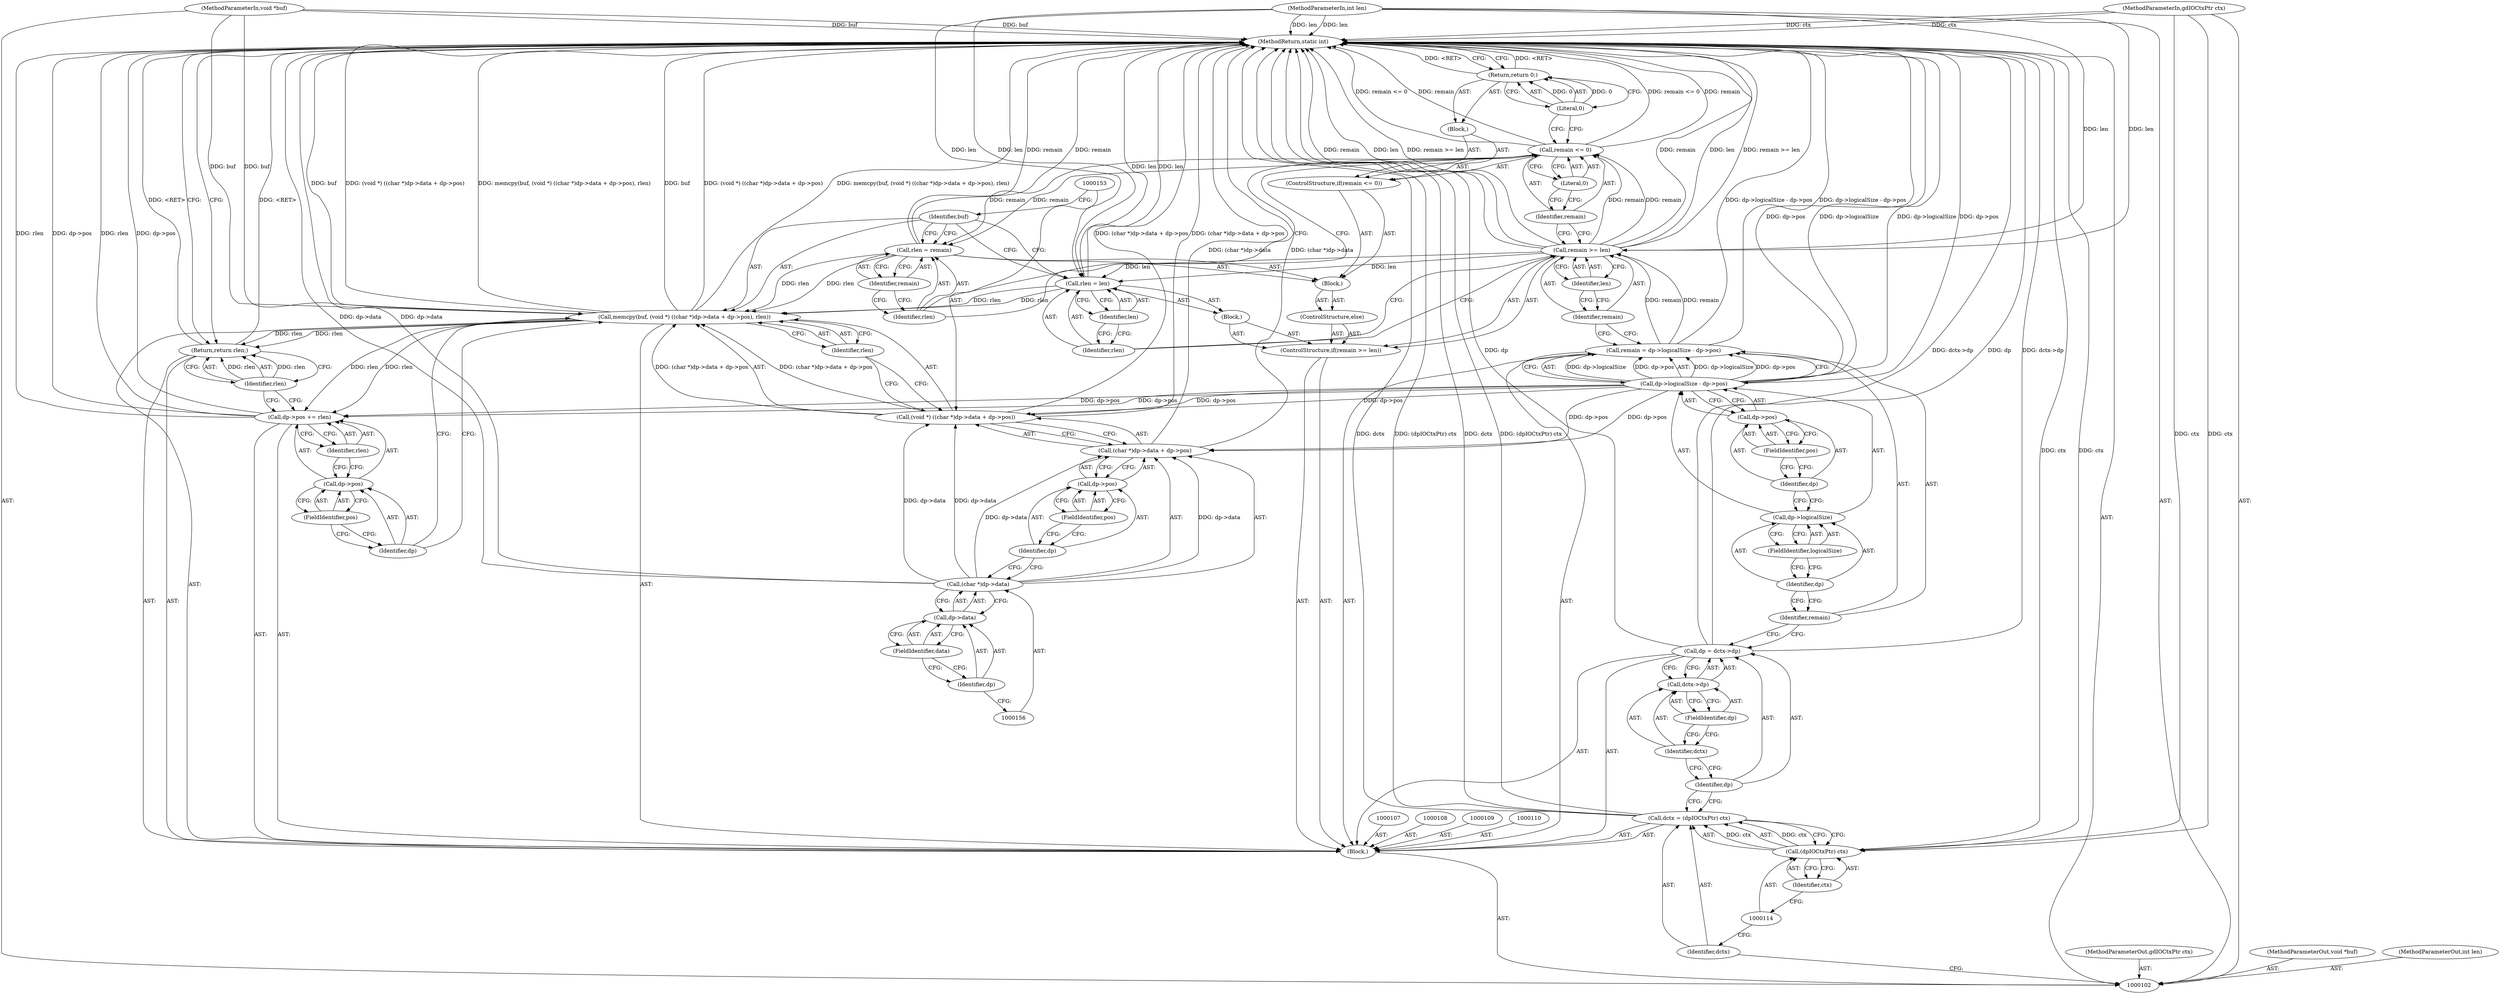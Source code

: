 digraph "0_libgd_53110871935244816bbb9d131da0bccff734bfe9" {
"1000171" [label="(MethodReturn,static int)"];
"1000103" [label="(MethodParameterIn,gdIOCtxPtr ctx)"];
"1000226" [label="(MethodParameterOut,gdIOCtxPtr ctx)"];
"1000104" [label="(MethodParameterIn,void *buf)"];
"1000227" [label="(MethodParameterOut,void *buf)"];
"1000105" [label="(MethodParameterIn,int len)"];
"1000228" [label="(MethodParameterOut,int len)"];
"1000121" [label="(Call,remain = dp->logicalSize - dp->pos)"];
"1000122" [label="(Identifier,remain)"];
"1000123" [label="(Call,dp->logicalSize - dp->pos)"];
"1000124" [label="(Call,dp->logicalSize)"];
"1000125" [label="(Identifier,dp)"];
"1000126" [label="(FieldIdentifier,logicalSize)"];
"1000127" [label="(Call,dp->pos)"];
"1000128" [label="(Identifier,dp)"];
"1000129" [label="(FieldIdentifier,pos)"];
"1000133" [label="(Identifier,len)"];
"1000130" [label="(ControlStructure,if(remain >= len))"];
"1000134" [label="(Block,)"];
"1000131" [label="(Call,remain >= len)"];
"1000132" [label="(Identifier,remain)"];
"1000137" [label="(Identifier,len)"];
"1000135" [label="(Call,rlen = len)"];
"1000136" [label="(Identifier,rlen)"];
"1000138" [label="(ControlStructure,else)"];
"1000139" [label="(Block,)"];
"1000143" [label="(Literal,0)"];
"1000144" [label="(Block,)"];
"1000140" [label="(ControlStructure,if(remain <= 0))"];
"1000141" [label="(Call,remain <= 0)"];
"1000142" [label="(Identifier,remain)"];
"1000146" [label="(Literal,0)"];
"1000145" [label="(Return,return 0;)"];
"1000106" [label="(Block,)"];
"1000147" [label="(Call,rlen = remain)"];
"1000148" [label="(Identifier,rlen)"];
"1000149" [label="(Identifier,remain)"];
"1000150" [label="(Call,memcpy(buf, (void *) ((char *)dp->data + dp->pos), rlen))"];
"1000152" [label="(Call,(void *) ((char *)dp->data + dp->pos))"];
"1000154" [label="(Call,(char *)dp->data + dp->pos)"];
"1000155" [label="(Call,(char *)dp->data)"];
"1000157" [label="(Call,dp->data)"];
"1000158" [label="(Identifier,dp)"];
"1000159" [label="(FieldIdentifier,data)"];
"1000160" [label="(Call,dp->pos)"];
"1000161" [label="(Identifier,dp)"];
"1000162" [label="(FieldIdentifier,pos)"];
"1000163" [label="(Identifier,rlen)"];
"1000151" [label="(Identifier,buf)"];
"1000164" [label="(Call,dp->pos += rlen)"];
"1000165" [label="(Call,dp->pos)"];
"1000166" [label="(Identifier,dp)"];
"1000168" [label="(Identifier,rlen)"];
"1000167" [label="(FieldIdentifier,pos)"];
"1000169" [label="(Return,return rlen;)"];
"1000170" [label="(Identifier,rlen)"];
"1000111" [label="(Call,dctx = (dpIOCtxPtr) ctx)"];
"1000112" [label="(Identifier,dctx)"];
"1000115" [label="(Identifier,ctx)"];
"1000113" [label="(Call,(dpIOCtxPtr) ctx)"];
"1000116" [label="(Call,dp = dctx->dp)"];
"1000117" [label="(Identifier,dp)"];
"1000120" [label="(FieldIdentifier,dp)"];
"1000118" [label="(Call,dctx->dp)"];
"1000119" [label="(Identifier,dctx)"];
"1000171" -> "1000102"  [label="AST: "];
"1000171" -> "1000145"  [label="CFG: "];
"1000171" -> "1000169"  [label="CFG: "];
"1000145" -> "1000171"  [label="DDG: <RET>"];
"1000169" -> "1000171"  [label="DDG: <RET>"];
"1000116" -> "1000171"  [label="DDG: dp"];
"1000116" -> "1000171"  [label="DDG: dctx->dp"];
"1000141" -> "1000171"  [label="DDG: remain"];
"1000141" -> "1000171"  [label="DDG: remain <= 0"];
"1000150" -> "1000171"  [label="DDG: buf"];
"1000150" -> "1000171"  [label="DDG: (void *) ((char *)dp->data + dp->pos)"];
"1000150" -> "1000171"  [label="DDG: memcpy(buf, (void *) ((char *)dp->data + dp->pos), rlen)"];
"1000155" -> "1000171"  [label="DDG: dp->data"];
"1000104" -> "1000171"  [label="DDG: buf"];
"1000105" -> "1000171"  [label="DDG: len"];
"1000147" -> "1000171"  [label="DDG: remain"];
"1000123" -> "1000171"  [label="DDG: dp->pos"];
"1000123" -> "1000171"  [label="DDG: dp->logicalSize"];
"1000152" -> "1000171"  [label="DDG: (char *)dp->data + dp->pos"];
"1000135" -> "1000171"  [label="DDG: len"];
"1000164" -> "1000171"  [label="DDG: rlen"];
"1000164" -> "1000171"  [label="DDG: dp->pos"];
"1000121" -> "1000171"  [label="DDG: dp->logicalSize - dp->pos"];
"1000131" -> "1000171"  [label="DDG: remain"];
"1000131" -> "1000171"  [label="DDG: len"];
"1000131" -> "1000171"  [label="DDG: remain >= len"];
"1000154" -> "1000171"  [label="DDG: (char *)dp->data"];
"1000103" -> "1000171"  [label="DDG: ctx"];
"1000113" -> "1000171"  [label="DDG: ctx"];
"1000111" -> "1000171"  [label="DDG: dctx"];
"1000111" -> "1000171"  [label="DDG: (dpIOCtxPtr) ctx"];
"1000103" -> "1000102"  [label="AST: "];
"1000103" -> "1000171"  [label="DDG: ctx"];
"1000103" -> "1000113"  [label="DDG: ctx"];
"1000226" -> "1000102"  [label="AST: "];
"1000104" -> "1000102"  [label="AST: "];
"1000104" -> "1000171"  [label="DDG: buf"];
"1000104" -> "1000150"  [label="DDG: buf"];
"1000227" -> "1000102"  [label="AST: "];
"1000105" -> "1000102"  [label="AST: "];
"1000105" -> "1000171"  [label="DDG: len"];
"1000105" -> "1000131"  [label="DDG: len"];
"1000105" -> "1000135"  [label="DDG: len"];
"1000228" -> "1000102"  [label="AST: "];
"1000121" -> "1000106"  [label="AST: "];
"1000121" -> "1000123"  [label="CFG: "];
"1000122" -> "1000121"  [label="AST: "];
"1000123" -> "1000121"  [label="AST: "];
"1000132" -> "1000121"  [label="CFG: "];
"1000121" -> "1000171"  [label="DDG: dp->logicalSize - dp->pos"];
"1000123" -> "1000121"  [label="DDG: dp->logicalSize"];
"1000123" -> "1000121"  [label="DDG: dp->pos"];
"1000121" -> "1000131"  [label="DDG: remain"];
"1000122" -> "1000121"  [label="AST: "];
"1000122" -> "1000116"  [label="CFG: "];
"1000125" -> "1000122"  [label="CFG: "];
"1000123" -> "1000121"  [label="AST: "];
"1000123" -> "1000127"  [label="CFG: "];
"1000124" -> "1000123"  [label="AST: "];
"1000127" -> "1000123"  [label="AST: "];
"1000121" -> "1000123"  [label="CFG: "];
"1000123" -> "1000171"  [label="DDG: dp->pos"];
"1000123" -> "1000171"  [label="DDG: dp->logicalSize"];
"1000123" -> "1000121"  [label="DDG: dp->logicalSize"];
"1000123" -> "1000121"  [label="DDG: dp->pos"];
"1000123" -> "1000152"  [label="DDG: dp->pos"];
"1000123" -> "1000154"  [label="DDG: dp->pos"];
"1000123" -> "1000164"  [label="DDG: dp->pos"];
"1000124" -> "1000123"  [label="AST: "];
"1000124" -> "1000126"  [label="CFG: "];
"1000125" -> "1000124"  [label="AST: "];
"1000126" -> "1000124"  [label="AST: "];
"1000128" -> "1000124"  [label="CFG: "];
"1000125" -> "1000124"  [label="AST: "];
"1000125" -> "1000122"  [label="CFG: "];
"1000126" -> "1000125"  [label="CFG: "];
"1000126" -> "1000124"  [label="AST: "];
"1000126" -> "1000125"  [label="CFG: "];
"1000124" -> "1000126"  [label="CFG: "];
"1000127" -> "1000123"  [label="AST: "];
"1000127" -> "1000129"  [label="CFG: "];
"1000128" -> "1000127"  [label="AST: "];
"1000129" -> "1000127"  [label="AST: "];
"1000123" -> "1000127"  [label="CFG: "];
"1000128" -> "1000127"  [label="AST: "];
"1000128" -> "1000124"  [label="CFG: "];
"1000129" -> "1000128"  [label="CFG: "];
"1000129" -> "1000127"  [label="AST: "];
"1000129" -> "1000128"  [label="CFG: "];
"1000127" -> "1000129"  [label="CFG: "];
"1000133" -> "1000131"  [label="AST: "];
"1000133" -> "1000132"  [label="CFG: "];
"1000131" -> "1000133"  [label="CFG: "];
"1000130" -> "1000106"  [label="AST: "];
"1000131" -> "1000130"  [label="AST: "];
"1000134" -> "1000130"  [label="AST: "];
"1000138" -> "1000130"  [label="AST: "];
"1000134" -> "1000130"  [label="AST: "];
"1000135" -> "1000134"  [label="AST: "];
"1000131" -> "1000130"  [label="AST: "];
"1000131" -> "1000133"  [label="CFG: "];
"1000132" -> "1000131"  [label="AST: "];
"1000133" -> "1000131"  [label="AST: "];
"1000136" -> "1000131"  [label="CFG: "];
"1000142" -> "1000131"  [label="CFG: "];
"1000131" -> "1000171"  [label="DDG: remain"];
"1000131" -> "1000171"  [label="DDG: len"];
"1000131" -> "1000171"  [label="DDG: remain >= len"];
"1000121" -> "1000131"  [label="DDG: remain"];
"1000105" -> "1000131"  [label="DDG: len"];
"1000131" -> "1000135"  [label="DDG: len"];
"1000131" -> "1000141"  [label="DDG: remain"];
"1000132" -> "1000131"  [label="AST: "];
"1000132" -> "1000121"  [label="CFG: "];
"1000133" -> "1000132"  [label="CFG: "];
"1000137" -> "1000135"  [label="AST: "];
"1000137" -> "1000136"  [label="CFG: "];
"1000135" -> "1000137"  [label="CFG: "];
"1000135" -> "1000134"  [label="AST: "];
"1000135" -> "1000137"  [label="CFG: "];
"1000136" -> "1000135"  [label="AST: "];
"1000137" -> "1000135"  [label="AST: "];
"1000151" -> "1000135"  [label="CFG: "];
"1000135" -> "1000171"  [label="DDG: len"];
"1000131" -> "1000135"  [label="DDG: len"];
"1000105" -> "1000135"  [label="DDG: len"];
"1000135" -> "1000150"  [label="DDG: rlen"];
"1000136" -> "1000135"  [label="AST: "];
"1000136" -> "1000131"  [label="CFG: "];
"1000137" -> "1000136"  [label="CFG: "];
"1000138" -> "1000130"  [label="AST: "];
"1000139" -> "1000138"  [label="AST: "];
"1000139" -> "1000138"  [label="AST: "];
"1000140" -> "1000139"  [label="AST: "];
"1000147" -> "1000139"  [label="AST: "];
"1000143" -> "1000141"  [label="AST: "];
"1000143" -> "1000142"  [label="CFG: "];
"1000141" -> "1000143"  [label="CFG: "];
"1000144" -> "1000140"  [label="AST: "];
"1000145" -> "1000144"  [label="AST: "];
"1000140" -> "1000139"  [label="AST: "];
"1000141" -> "1000140"  [label="AST: "];
"1000144" -> "1000140"  [label="AST: "];
"1000141" -> "1000140"  [label="AST: "];
"1000141" -> "1000143"  [label="CFG: "];
"1000142" -> "1000141"  [label="AST: "];
"1000143" -> "1000141"  [label="AST: "];
"1000146" -> "1000141"  [label="CFG: "];
"1000148" -> "1000141"  [label="CFG: "];
"1000141" -> "1000171"  [label="DDG: remain"];
"1000141" -> "1000171"  [label="DDG: remain <= 0"];
"1000131" -> "1000141"  [label="DDG: remain"];
"1000141" -> "1000147"  [label="DDG: remain"];
"1000142" -> "1000141"  [label="AST: "];
"1000142" -> "1000131"  [label="CFG: "];
"1000143" -> "1000142"  [label="CFG: "];
"1000146" -> "1000145"  [label="AST: "];
"1000146" -> "1000141"  [label="CFG: "];
"1000145" -> "1000146"  [label="CFG: "];
"1000146" -> "1000145"  [label="DDG: 0"];
"1000145" -> "1000144"  [label="AST: "];
"1000145" -> "1000146"  [label="CFG: "];
"1000146" -> "1000145"  [label="AST: "];
"1000171" -> "1000145"  [label="CFG: "];
"1000145" -> "1000171"  [label="DDG: <RET>"];
"1000146" -> "1000145"  [label="DDG: 0"];
"1000106" -> "1000102"  [label="AST: "];
"1000107" -> "1000106"  [label="AST: "];
"1000108" -> "1000106"  [label="AST: "];
"1000109" -> "1000106"  [label="AST: "];
"1000110" -> "1000106"  [label="AST: "];
"1000111" -> "1000106"  [label="AST: "];
"1000116" -> "1000106"  [label="AST: "];
"1000121" -> "1000106"  [label="AST: "];
"1000130" -> "1000106"  [label="AST: "];
"1000150" -> "1000106"  [label="AST: "];
"1000164" -> "1000106"  [label="AST: "];
"1000169" -> "1000106"  [label="AST: "];
"1000147" -> "1000139"  [label="AST: "];
"1000147" -> "1000149"  [label="CFG: "];
"1000148" -> "1000147"  [label="AST: "];
"1000149" -> "1000147"  [label="AST: "];
"1000151" -> "1000147"  [label="CFG: "];
"1000147" -> "1000171"  [label="DDG: remain"];
"1000141" -> "1000147"  [label="DDG: remain"];
"1000147" -> "1000150"  [label="DDG: rlen"];
"1000148" -> "1000147"  [label="AST: "];
"1000148" -> "1000141"  [label="CFG: "];
"1000149" -> "1000148"  [label="CFG: "];
"1000149" -> "1000147"  [label="AST: "];
"1000149" -> "1000148"  [label="CFG: "];
"1000147" -> "1000149"  [label="CFG: "];
"1000150" -> "1000106"  [label="AST: "];
"1000150" -> "1000163"  [label="CFG: "];
"1000151" -> "1000150"  [label="AST: "];
"1000152" -> "1000150"  [label="AST: "];
"1000163" -> "1000150"  [label="AST: "];
"1000166" -> "1000150"  [label="CFG: "];
"1000150" -> "1000171"  [label="DDG: buf"];
"1000150" -> "1000171"  [label="DDG: (void *) ((char *)dp->data + dp->pos)"];
"1000150" -> "1000171"  [label="DDG: memcpy(buf, (void *) ((char *)dp->data + dp->pos), rlen)"];
"1000104" -> "1000150"  [label="DDG: buf"];
"1000152" -> "1000150"  [label="DDG: (char *)dp->data + dp->pos"];
"1000147" -> "1000150"  [label="DDG: rlen"];
"1000135" -> "1000150"  [label="DDG: rlen"];
"1000150" -> "1000164"  [label="DDG: rlen"];
"1000150" -> "1000169"  [label="DDG: rlen"];
"1000152" -> "1000150"  [label="AST: "];
"1000152" -> "1000154"  [label="CFG: "];
"1000153" -> "1000152"  [label="AST: "];
"1000154" -> "1000152"  [label="AST: "];
"1000163" -> "1000152"  [label="CFG: "];
"1000152" -> "1000171"  [label="DDG: (char *)dp->data + dp->pos"];
"1000152" -> "1000150"  [label="DDG: (char *)dp->data + dp->pos"];
"1000155" -> "1000152"  [label="DDG: dp->data"];
"1000123" -> "1000152"  [label="DDG: dp->pos"];
"1000154" -> "1000152"  [label="AST: "];
"1000154" -> "1000160"  [label="CFG: "];
"1000155" -> "1000154"  [label="AST: "];
"1000160" -> "1000154"  [label="AST: "];
"1000152" -> "1000154"  [label="CFG: "];
"1000154" -> "1000171"  [label="DDG: (char *)dp->data"];
"1000155" -> "1000154"  [label="DDG: dp->data"];
"1000123" -> "1000154"  [label="DDG: dp->pos"];
"1000155" -> "1000154"  [label="AST: "];
"1000155" -> "1000157"  [label="CFG: "];
"1000156" -> "1000155"  [label="AST: "];
"1000157" -> "1000155"  [label="AST: "];
"1000161" -> "1000155"  [label="CFG: "];
"1000155" -> "1000171"  [label="DDG: dp->data"];
"1000155" -> "1000152"  [label="DDG: dp->data"];
"1000155" -> "1000154"  [label="DDG: dp->data"];
"1000157" -> "1000155"  [label="AST: "];
"1000157" -> "1000159"  [label="CFG: "];
"1000158" -> "1000157"  [label="AST: "];
"1000159" -> "1000157"  [label="AST: "];
"1000155" -> "1000157"  [label="CFG: "];
"1000158" -> "1000157"  [label="AST: "];
"1000158" -> "1000156"  [label="CFG: "];
"1000159" -> "1000158"  [label="CFG: "];
"1000159" -> "1000157"  [label="AST: "];
"1000159" -> "1000158"  [label="CFG: "];
"1000157" -> "1000159"  [label="CFG: "];
"1000160" -> "1000154"  [label="AST: "];
"1000160" -> "1000162"  [label="CFG: "];
"1000161" -> "1000160"  [label="AST: "];
"1000162" -> "1000160"  [label="AST: "];
"1000154" -> "1000160"  [label="CFG: "];
"1000161" -> "1000160"  [label="AST: "];
"1000161" -> "1000155"  [label="CFG: "];
"1000162" -> "1000161"  [label="CFG: "];
"1000162" -> "1000160"  [label="AST: "];
"1000162" -> "1000161"  [label="CFG: "];
"1000160" -> "1000162"  [label="CFG: "];
"1000163" -> "1000150"  [label="AST: "];
"1000163" -> "1000152"  [label="CFG: "];
"1000150" -> "1000163"  [label="CFG: "];
"1000151" -> "1000150"  [label="AST: "];
"1000151" -> "1000135"  [label="CFG: "];
"1000151" -> "1000147"  [label="CFG: "];
"1000153" -> "1000151"  [label="CFG: "];
"1000164" -> "1000106"  [label="AST: "];
"1000164" -> "1000168"  [label="CFG: "];
"1000165" -> "1000164"  [label="AST: "];
"1000168" -> "1000164"  [label="AST: "];
"1000170" -> "1000164"  [label="CFG: "];
"1000164" -> "1000171"  [label="DDG: rlen"];
"1000164" -> "1000171"  [label="DDG: dp->pos"];
"1000150" -> "1000164"  [label="DDG: rlen"];
"1000123" -> "1000164"  [label="DDG: dp->pos"];
"1000165" -> "1000164"  [label="AST: "];
"1000165" -> "1000167"  [label="CFG: "];
"1000166" -> "1000165"  [label="AST: "];
"1000167" -> "1000165"  [label="AST: "];
"1000168" -> "1000165"  [label="CFG: "];
"1000166" -> "1000165"  [label="AST: "];
"1000166" -> "1000150"  [label="CFG: "];
"1000167" -> "1000166"  [label="CFG: "];
"1000168" -> "1000164"  [label="AST: "];
"1000168" -> "1000165"  [label="CFG: "];
"1000164" -> "1000168"  [label="CFG: "];
"1000167" -> "1000165"  [label="AST: "];
"1000167" -> "1000166"  [label="CFG: "];
"1000165" -> "1000167"  [label="CFG: "];
"1000169" -> "1000106"  [label="AST: "];
"1000169" -> "1000170"  [label="CFG: "];
"1000170" -> "1000169"  [label="AST: "];
"1000171" -> "1000169"  [label="CFG: "];
"1000169" -> "1000171"  [label="DDG: <RET>"];
"1000170" -> "1000169"  [label="DDG: rlen"];
"1000150" -> "1000169"  [label="DDG: rlen"];
"1000170" -> "1000169"  [label="AST: "];
"1000170" -> "1000164"  [label="CFG: "];
"1000169" -> "1000170"  [label="CFG: "];
"1000170" -> "1000169"  [label="DDG: rlen"];
"1000111" -> "1000106"  [label="AST: "];
"1000111" -> "1000113"  [label="CFG: "];
"1000112" -> "1000111"  [label="AST: "];
"1000113" -> "1000111"  [label="AST: "];
"1000117" -> "1000111"  [label="CFG: "];
"1000111" -> "1000171"  [label="DDG: dctx"];
"1000111" -> "1000171"  [label="DDG: (dpIOCtxPtr) ctx"];
"1000113" -> "1000111"  [label="DDG: ctx"];
"1000112" -> "1000111"  [label="AST: "];
"1000112" -> "1000102"  [label="CFG: "];
"1000114" -> "1000112"  [label="CFG: "];
"1000115" -> "1000113"  [label="AST: "];
"1000115" -> "1000114"  [label="CFG: "];
"1000113" -> "1000115"  [label="CFG: "];
"1000113" -> "1000111"  [label="AST: "];
"1000113" -> "1000115"  [label="CFG: "];
"1000114" -> "1000113"  [label="AST: "];
"1000115" -> "1000113"  [label="AST: "];
"1000111" -> "1000113"  [label="CFG: "];
"1000113" -> "1000171"  [label="DDG: ctx"];
"1000113" -> "1000111"  [label="DDG: ctx"];
"1000103" -> "1000113"  [label="DDG: ctx"];
"1000116" -> "1000106"  [label="AST: "];
"1000116" -> "1000118"  [label="CFG: "];
"1000117" -> "1000116"  [label="AST: "];
"1000118" -> "1000116"  [label="AST: "];
"1000122" -> "1000116"  [label="CFG: "];
"1000116" -> "1000171"  [label="DDG: dp"];
"1000116" -> "1000171"  [label="DDG: dctx->dp"];
"1000117" -> "1000116"  [label="AST: "];
"1000117" -> "1000111"  [label="CFG: "];
"1000119" -> "1000117"  [label="CFG: "];
"1000120" -> "1000118"  [label="AST: "];
"1000120" -> "1000119"  [label="CFG: "];
"1000118" -> "1000120"  [label="CFG: "];
"1000118" -> "1000116"  [label="AST: "];
"1000118" -> "1000120"  [label="CFG: "];
"1000119" -> "1000118"  [label="AST: "];
"1000120" -> "1000118"  [label="AST: "];
"1000116" -> "1000118"  [label="CFG: "];
"1000119" -> "1000118"  [label="AST: "];
"1000119" -> "1000117"  [label="CFG: "];
"1000120" -> "1000119"  [label="CFG: "];
}
